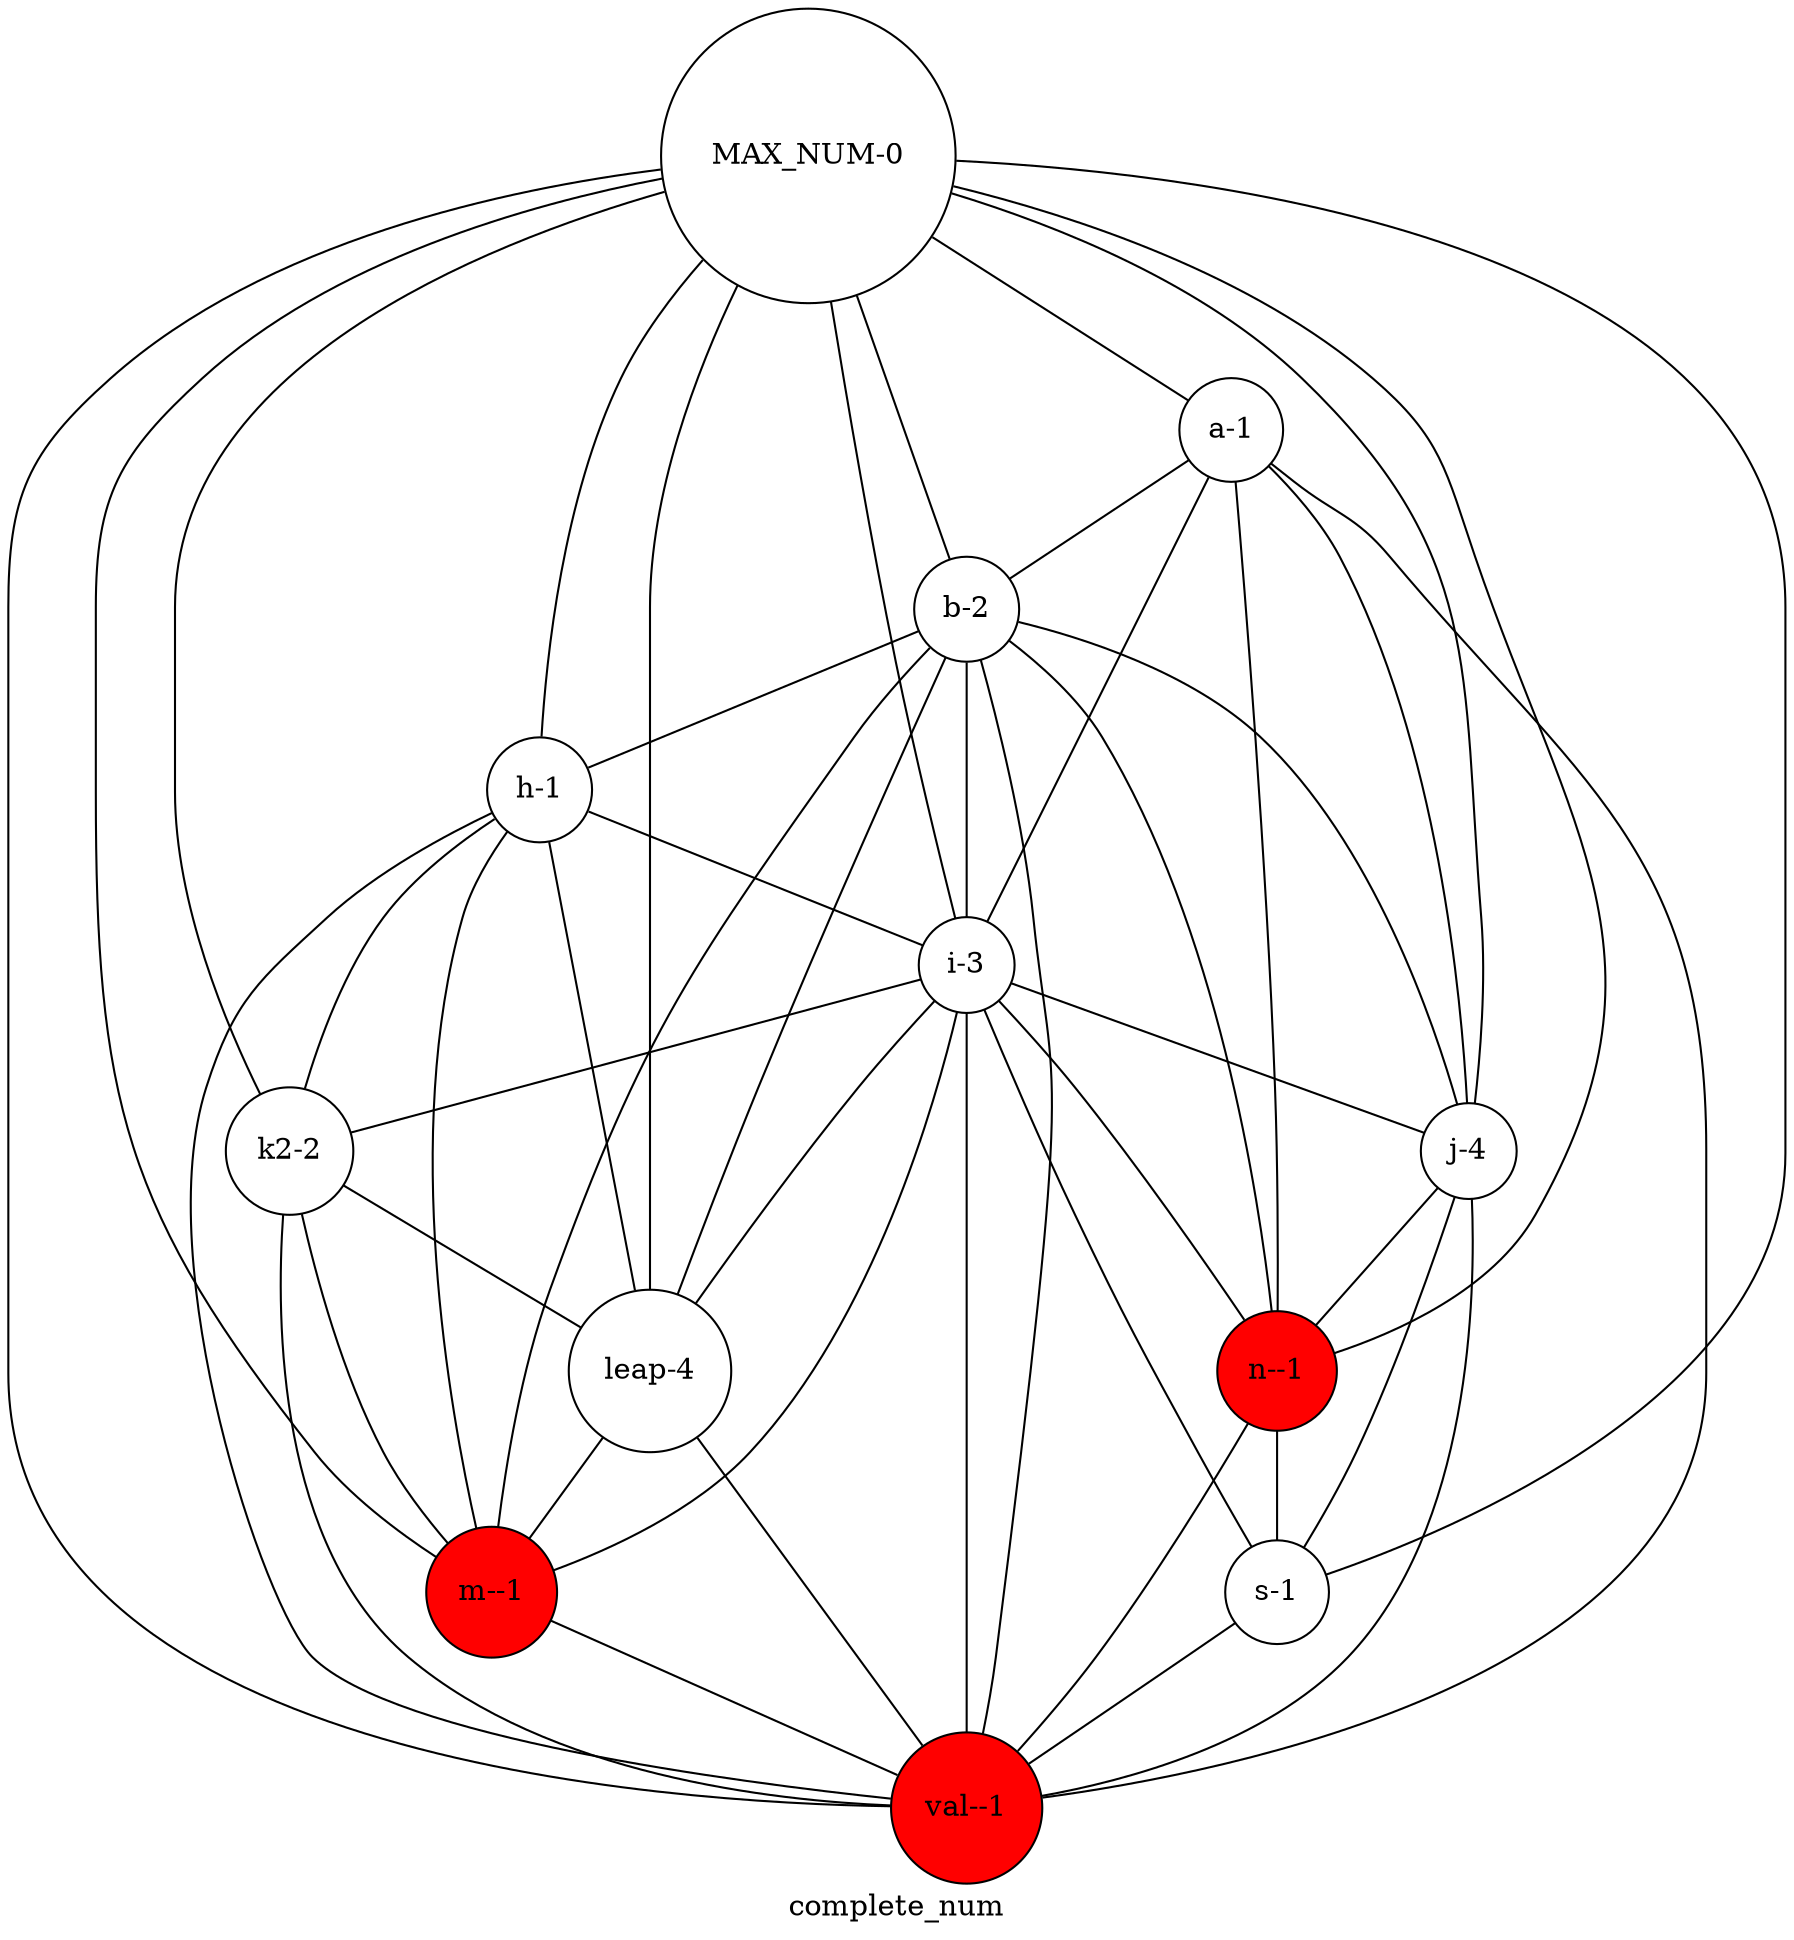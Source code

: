 graph complete_num{
label =complete_num
MAX_NUM[label="MAX_NUM-0", shape=circle, style=filled, fillcolor=White]
a[label="a-1", shape=circle, style=filled, fillcolor=White]
b[label="b-2", shape=circle, style=filled, fillcolor=White]
h[label="h-1", shape=circle, style=filled, fillcolor=White]
i[label="i-3", shape=circle, style=filled, fillcolor=White]
j[label="j-4", shape=circle, style=filled, fillcolor=White]
k2[label="k2-2", shape=circle, style=filled, fillcolor=White]
leap[label="leap-4", shape=circle, style=filled, fillcolor=White]
m[label="m--1", shape=circle, style=filled, fillcolor=Red]
n[label="n--1", shape=circle, style=filled, fillcolor=Red]
s[label="s-1", shape=circle, style=filled, fillcolor=White]
val[label="val--1", shape=circle, style=filled, fillcolor=Red]
MAX_NUM--a
MAX_NUM--b
MAX_NUM--h
MAX_NUM--i
MAX_NUM--j
MAX_NUM--k2
MAX_NUM--leap
MAX_NUM--m
MAX_NUM--n
MAX_NUM--s
MAX_NUM--val
a--b
a--i
a--j
a--n
a--val
b--h
b--i
b--j
b--leap
b--m
b--n
b--val
h--i
h--k2
h--leap
h--m
h--val
i--j
i--k2
i--leap
i--m
i--n
i--s
i--val
j--n
j--s
j--val
k2--leap
k2--m
k2--val
leap--m
leap--val
m--val
n--s
n--val
s--val
}
